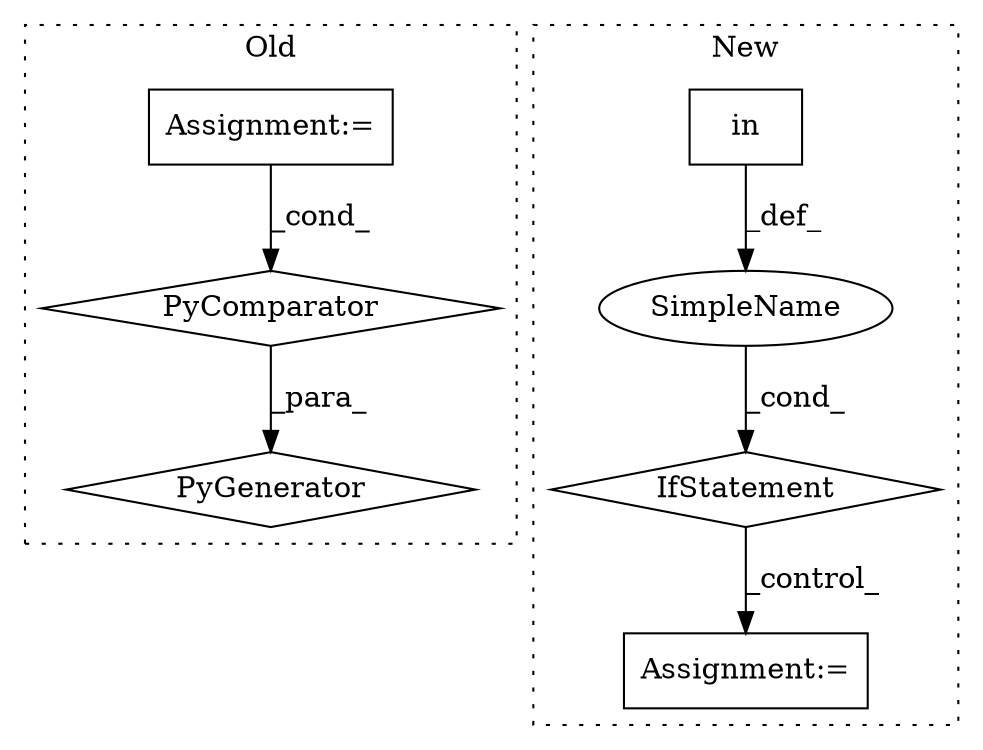 digraph G {
subgraph cluster0 {
1 [label="PyGenerator" a="107" s="1094" l="162" shape="diamond"];
3 [label="Assignment:=" a="7" s="1170" l="80" shape="box"];
4 [label="PyComparator" a="113" s="1170" l="80" shape="diamond"];
label = "Old";
style="dotted";
}
subgraph cluster1 {
2 [label="in" a="105" s="1070" l="23" shape="box"];
5 [label="IfStatement" a="25" s="1062,1093" l="8,2" shape="diamond"];
6 [label="Assignment:=" a="7" s="1212" l="1" shape="box"];
7 [label="SimpleName" a="42" s="" l="" shape="ellipse"];
label = "New";
style="dotted";
}
2 -> 7 [label="_def_"];
3 -> 4 [label="_cond_"];
4 -> 1 [label="_para_"];
5 -> 6 [label="_control_"];
7 -> 5 [label="_cond_"];
}